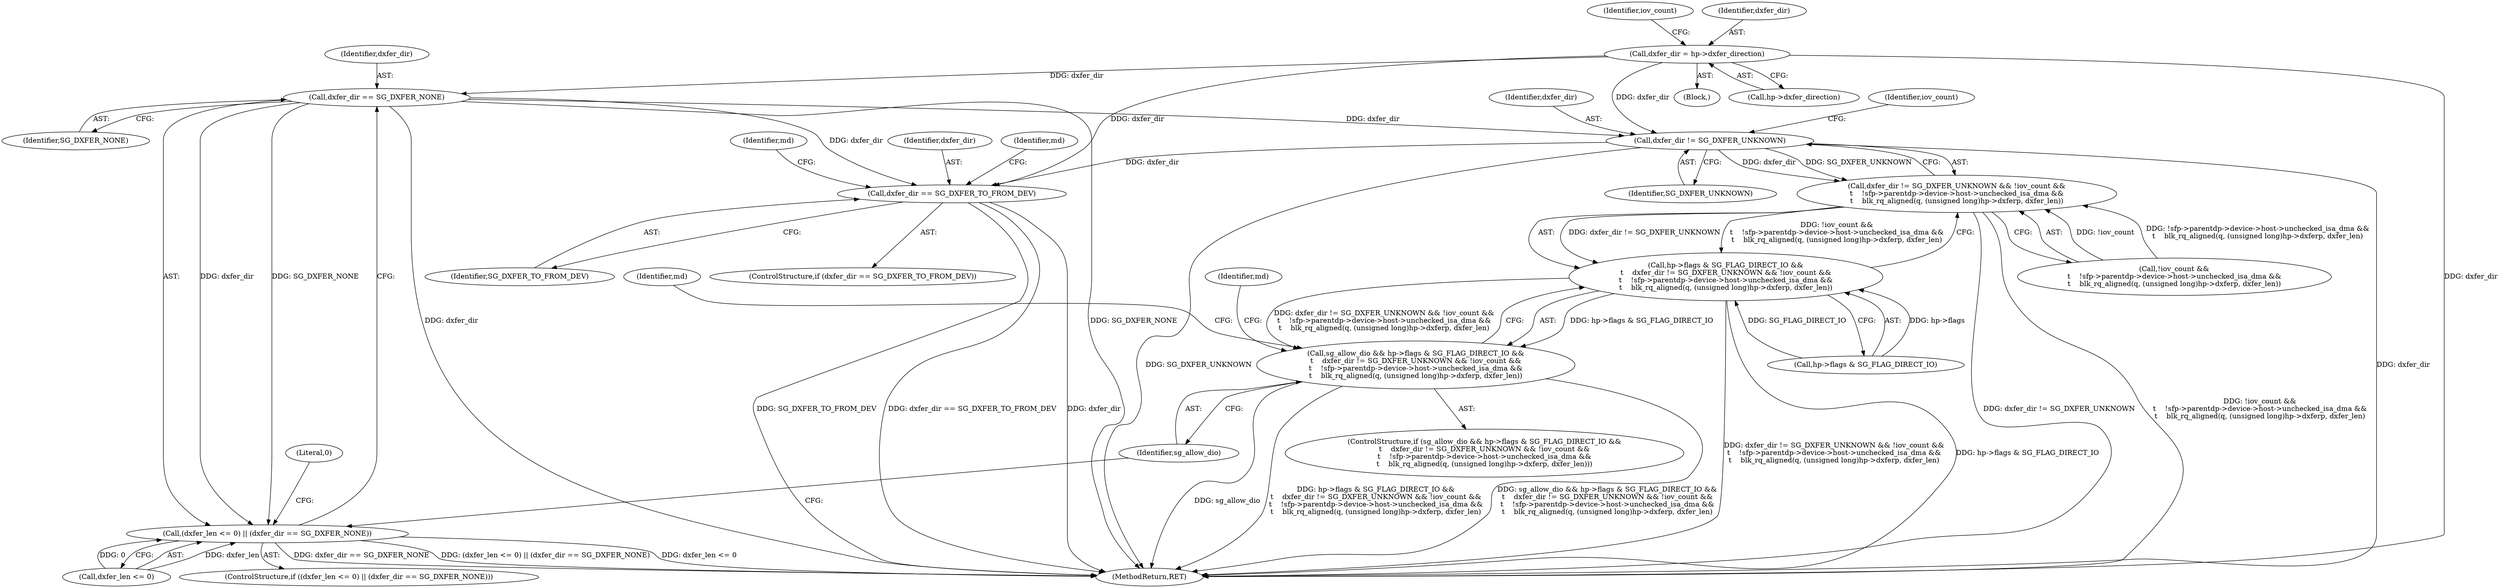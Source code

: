 digraph "0_linux_fdc81f45e9f57858da6351836507fbcf1b7583ee@pointer" {
"1000129" [label="(Call,dxfer_dir = hp->dxfer_direction)"];
"1000280" [label="(Call,dxfer_dir == SG_DXFER_NONE)"];
"1000276" [label="(Call,(dxfer_len <= 0) || (dxfer_dir == SG_DXFER_NONE))"];
"1000295" [label="(Call,dxfer_dir != SG_DXFER_UNKNOWN)"];
"1000294" [label="(Call,dxfer_dir != SG_DXFER_UNKNOWN && !iov_count &&\n\t    !sfp->parentdp->device->host->unchecked_isa_dma &&\n\t    blk_rq_aligned(q, (unsigned long)hp->dxferp, dxfer_len))"];
"1000288" [label="(Call,hp->flags & SG_FLAG_DIRECT_IO &&\n\t    dxfer_dir != SG_DXFER_UNKNOWN && !iov_count &&\n\t    !sfp->parentdp->device->host->unchecked_isa_dma &&\n\t    blk_rq_aligned(q, (unsigned long)hp->dxferp, dxfer_len))"];
"1000286" [label="(Call,sg_allow_dio && hp->flags & SG_FLAG_DIRECT_IO &&\n\t    dxfer_dir != SG_DXFER_UNKNOWN && !iov_count &&\n\t    !sfp->parentdp->device->host->unchecked_isa_dma &&\n\t    blk_rq_aligned(q, (unsigned long)hp->dxferp, dxfer_len))"];
"1000394" [label="(Call,dxfer_dir == SG_DXFER_TO_FROM_DEV)"];
"1000297" [label="(Identifier,SG_DXFER_UNKNOWN)"];
"1000287" [label="(Identifier,sg_allow_dio)"];
"1000280" [label="(Call,dxfer_dir == SG_DXFER_NONE)"];
"1000399" [label="(Identifier,md)"];
"1000321" [label="(Identifier,md)"];
"1000136" [label="(Identifier,iov_count)"];
"1000493" [label="(MethodReturn,RET)"];
"1000104" [label="(Block,)"];
"1000405" [label="(Identifier,md)"];
"1000325" [label="(Identifier,md)"];
"1000394" [label="(Call,dxfer_dir == SG_DXFER_TO_FROM_DEV)"];
"1000281" [label="(Identifier,dxfer_dir)"];
"1000294" [label="(Call,dxfer_dir != SG_DXFER_UNKNOWN && !iov_count &&\n\t    !sfp->parentdp->device->host->unchecked_isa_dma &&\n\t    blk_rq_aligned(q, (unsigned long)hp->dxferp, dxfer_len))"];
"1000295" [label="(Call,dxfer_dir != SG_DXFER_UNKNOWN)"];
"1000131" [label="(Call,hp->dxfer_direction)"];
"1000276" [label="(Call,(dxfer_len <= 0) || (dxfer_dir == SG_DXFER_NONE))"];
"1000129" [label="(Call,dxfer_dir = hp->dxfer_direction)"];
"1000396" [label="(Identifier,SG_DXFER_TO_FROM_DEV)"];
"1000393" [label="(ControlStructure,if (dxfer_dir == SG_DXFER_TO_FROM_DEV))"];
"1000130" [label="(Identifier,dxfer_dir)"];
"1000284" [label="(Literal,0)"];
"1000277" [label="(Call,dxfer_len <= 0)"];
"1000298" [label="(Call,!iov_count &&\n\t    !sfp->parentdp->device->host->unchecked_isa_dma &&\n\t    blk_rq_aligned(q, (unsigned long)hp->dxferp, dxfer_len))"];
"1000300" [label="(Identifier,iov_count)"];
"1000288" [label="(Call,hp->flags & SG_FLAG_DIRECT_IO &&\n\t    dxfer_dir != SG_DXFER_UNKNOWN && !iov_count &&\n\t    !sfp->parentdp->device->host->unchecked_isa_dma &&\n\t    blk_rq_aligned(q, (unsigned long)hp->dxferp, dxfer_len))"];
"1000285" [label="(ControlStructure,if (sg_allow_dio && hp->flags & SG_FLAG_DIRECT_IO &&\n\t    dxfer_dir != SG_DXFER_UNKNOWN && !iov_count &&\n\t    !sfp->parentdp->device->host->unchecked_isa_dma &&\n\t    blk_rq_aligned(q, (unsigned long)hp->dxferp, dxfer_len)))"];
"1000395" [label="(Identifier,dxfer_dir)"];
"1000286" [label="(Call,sg_allow_dio && hp->flags & SG_FLAG_DIRECT_IO &&\n\t    dxfer_dir != SG_DXFER_UNKNOWN && !iov_count &&\n\t    !sfp->parentdp->device->host->unchecked_isa_dma &&\n\t    blk_rq_aligned(q, (unsigned long)hp->dxferp, dxfer_len))"];
"1000296" [label="(Identifier,dxfer_dir)"];
"1000275" [label="(ControlStructure,if ((dxfer_len <= 0) || (dxfer_dir == SG_DXFER_NONE)))"];
"1000289" [label="(Call,hp->flags & SG_FLAG_DIRECT_IO)"];
"1000282" [label="(Identifier,SG_DXFER_NONE)"];
"1000129" -> "1000104"  [label="AST: "];
"1000129" -> "1000131"  [label="CFG: "];
"1000130" -> "1000129"  [label="AST: "];
"1000131" -> "1000129"  [label="AST: "];
"1000136" -> "1000129"  [label="CFG: "];
"1000129" -> "1000493"  [label="DDG: dxfer_dir"];
"1000129" -> "1000280"  [label="DDG: dxfer_dir"];
"1000129" -> "1000295"  [label="DDG: dxfer_dir"];
"1000129" -> "1000394"  [label="DDG: dxfer_dir"];
"1000280" -> "1000276"  [label="AST: "];
"1000280" -> "1000282"  [label="CFG: "];
"1000281" -> "1000280"  [label="AST: "];
"1000282" -> "1000280"  [label="AST: "];
"1000276" -> "1000280"  [label="CFG: "];
"1000280" -> "1000493"  [label="DDG: SG_DXFER_NONE"];
"1000280" -> "1000493"  [label="DDG: dxfer_dir"];
"1000280" -> "1000276"  [label="DDG: dxfer_dir"];
"1000280" -> "1000276"  [label="DDG: SG_DXFER_NONE"];
"1000280" -> "1000295"  [label="DDG: dxfer_dir"];
"1000280" -> "1000394"  [label="DDG: dxfer_dir"];
"1000276" -> "1000275"  [label="AST: "];
"1000276" -> "1000277"  [label="CFG: "];
"1000277" -> "1000276"  [label="AST: "];
"1000284" -> "1000276"  [label="CFG: "];
"1000287" -> "1000276"  [label="CFG: "];
"1000276" -> "1000493"  [label="DDG: dxfer_dir == SG_DXFER_NONE"];
"1000276" -> "1000493"  [label="DDG: (dxfer_len <= 0) || (dxfer_dir == SG_DXFER_NONE)"];
"1000276" -> "1000493"  [label="DDG: dxfer_len <= 0"];
"1000277" -> "1000276"  [label="DDG: dxfer_len"];
"1000277" -> "1000276"  [label="DDG: 0"];
"1000295" -> "1000294"  [label="AST: "];
"1000295" -> "1000297"  [label="CFG: "];
"1000296" -> "1000295"  [label="AST: "];
"1000297" -> "1000295"  [label="AST: "];
"1000300" -> "1000295"  [label="CFG: "];
"1000294" -> "1000295"  [label="CFG: "];
"1000295" -> "1000493"  [label="DDG: dxfer_dir"];
"1000295" -> "1000493"  [label="DDG: SG_DXFER_UNKNOWN"];
"1000295" -> "1000294"  [label="DDG: dxfer_dir"];
"1000295" -> "1000294"  [label="DDG: SG_DXFER_UNKNOWN"];
"1000295" -> "1000394"  [label="DDG: dxfer_dir"];
"1000294" -> "1000288"  [label="AST: "];
"1000294" -> "1000298"  [label="CFG: "];
"1000298" -> "1000294"  [label="AST: "];
"1000288" -> "1000294"  [label="CFG: "];
"1000294" -> "1000493"  [label="DDG: !iov_count &&\n\t    !sfp->parentdp->device->host->unchecked_isa_dma &&\n\t    blk_rq_aligned(q, (unsigned long)hp->dxferp, dxfer_len)"];
"1000294" -> "1000493"  [label="DDG: dxfer_dir != SG_DXFER_UNKNOWN"];
"1000294" -> "1000288"  [label="DDG: dxfer_dir != SG_DXFER_UNKNOWN"];
"1000294" -> "1000288"  [label="DDG: !iov_count &&\n\t    !sfp->parentdp->device->host->unchecked_isa_dma &&\n\t    blk_rq_aligned(q, (unsigned long)hp->dxferp, dxfer_len)"];
"1000298" -> "1000294"  [label="DDG: !iov_count"];
"1000298" -> "1000294"  [label="DDG: !sfp->parentdp->device->host->unchecked_isa_dma &&\n\t    blk_rq_aligned(q, (unsigned long)hp->dxferp, dxfer_len)"];
"1000288" -> "1000286"  [label="AST: "];
"1000288" -> "1000289"  [label="CFG: "];
"1000289" -> "1000288"  [label="AST: "];
"1000286" -> "1000288"  [label="CFG: "];
"1000288" -> "1000493"  [label="DDG: dxfer_dir != SG_DXFER_UNKNOWN && !iov_count &&\n\t    !sfp->parentdp->device->host->unchecked_isa_dma &&\n\t    blk_rq_aligned(q, (unsigned long)hp->dxferp, dxfer_len)"];
"1000288" -> "1000493"  [label="DDG: hp->flags & SG_FLAG_DIRECT_IO"];
"1000288" -> "1000286"  [label="DDG: hp->flags & SG_FLAG_DIRECT_IO"];
"1000288" -> "1000286"  [label="DDG: dxfer_dir != SG_DXFER_UNKNOWN && !iov_count &&\n\t    !sfp->parentdp->device->host->unchecked_isa_dma &&\n\t    blk_rq_aligned(q, (unsigned long)hp->dxferp, dxfer_len)"];
"1000289" -> "1000288"  [label="DDG: hp->flags"];
"1000289" -> "1000288"  [label="DDG: SG_FLAG_DIRECT_IO"];
"1000286" -> "1000285"  [label="AST: "];
"1000286" -> "1000287"  [label="CFG: "];
"1000287" -> "1000286"  [label="AST: "];
"1000321" -> "1000286"  [label="CFG: "];
"1000325" -> "1000286"  [label="CFG: "];
"1000286" -> "1000493"  [label="DDG: sg_allow_dio && hp->flags & SG_FLAG_DIRECT_IO &&\n\t    dxfer_dir != SG_DXFER_UNKNOWN && !iov_count &&\n\t    !sfp->parentdp->device->host->unchecked_isa_dma &&\n\t    blk_rq_aligned(q, (unsigned long)hp->dxferp, dxfer_len)"];
"1000286" -> "1000493"  [label="DDG: sg_allow_dio"];
"1000286" -> "1000493"  [label="DDG: hp->flags & SG_FLAG_DIRECT_IO &&\n\t    dxfer_dir != SG_DXFER_UNKNOWN && !iov_count &&\n\t    !sfp->parentdp->device->host->unchecked_isa_dma &&\n\t    blk_rq_aligned(q, (unsigned long)hp->dxferp, dxfer_len)"];
"1000394" -> "1000393"  [label="AST: "];
"1000394" -> "1000396"  [label="CFG: "];
"1000395" -> "1000394"  [label="AST: "];
"1000396" -> "1000394"  [label="AST: "];
"1000399" -> "1000394"  [label="CFG: "];
"1000405" -> "1000394"  [label="CFG: "];
"1000394" -> "1000493"  [label="DDG: SG_DXFER_TO_FROM_DEV"];
"1000394" -> "1000493"  [label="DDG: dxfer_dir == SG_DXFER_TO_FROM_DEV"];
"1000394" -> "1000493"  [label="DDG: dxfer_dir"];
}
